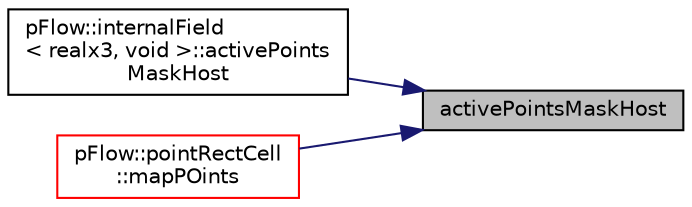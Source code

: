 digraph "activePointsMaskHost"
{
 // LATEX_PDF_SIZE
  edge [fontname="Helvetica",fontsize="10",labelfontname="Helvetica",labelfontsize="10"];
  node [fontname="Helvetica",fontsize="10",shape=record];
  rankdir="RL";
  Node1 [label="activePointsMaskHost",height=0.2,width=0.4,color="black", fillcolor="grey75", style="filled", fontcolor="black",tooltip=" "];
  Node1 -> Node2 [dir="back",color="midnightblue",fontsize="10",style="solid",fontname="Helvetica"];
  Node2 [label="pFlow::internalField\l\< realx3, void \>::activePoints\lMaskHost",height=0.2,width=0.4,color="black", fillcolor="white", style="filled",URL="$classpFlow_1_1internalField.html#a441872596be8e9a89b22e9ca01edc48d",tooltip=" "];
  Node1 -> Node3 [dir="back",color="midnightblue",fontsize="10",style="solid",fontname="Helvetica"];
  Node3 [label="pFlow::pointRectCell\l::mapPOints",height=0.2,width=0.4,color="red", fillcolor="white", style="filled",URL="$classpFlow_1_1pointRectCell.html#ab1b3e7c22e40d6e7a13bf59b378a8bd9",tooltip=" "];
}
